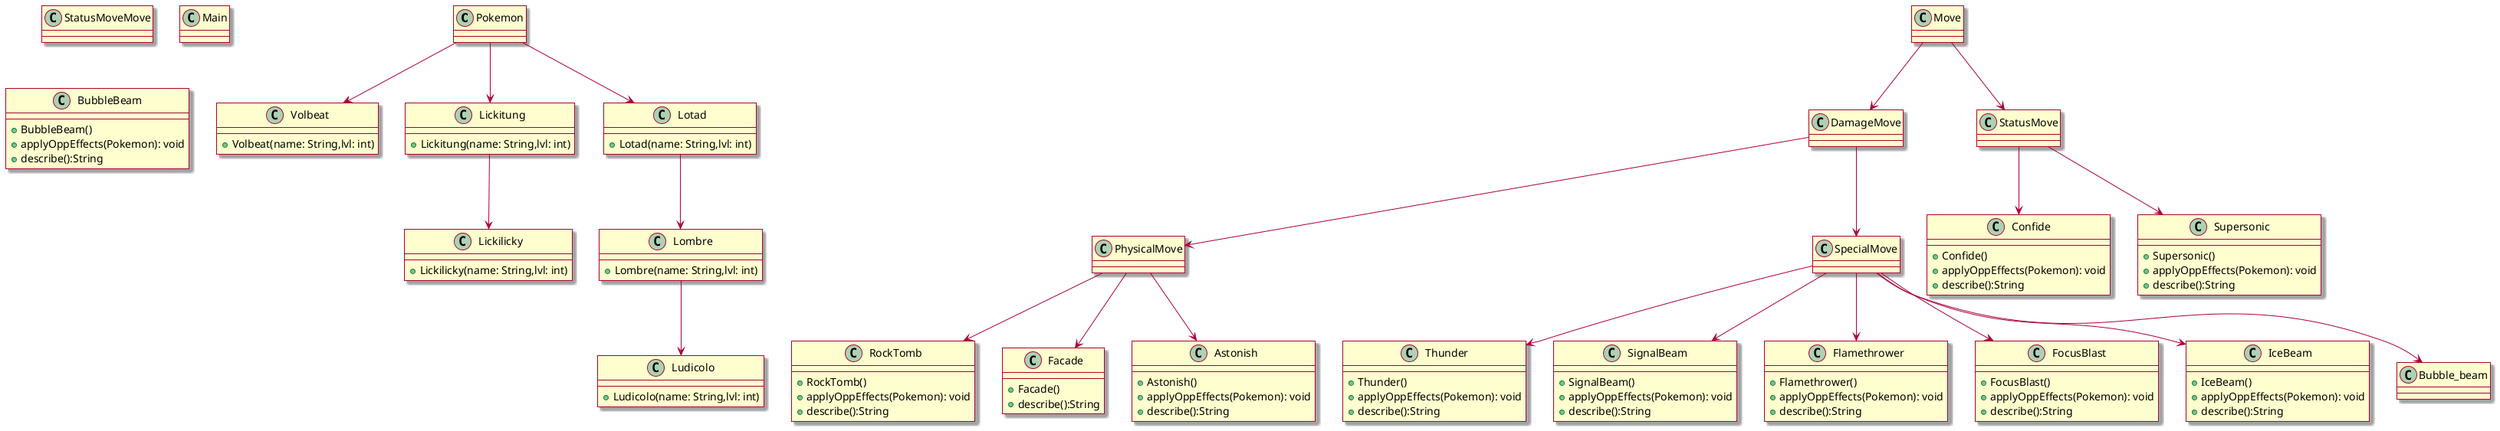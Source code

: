 @startuml
skin rose
class Pokemon {
}

class Volbeat {
    + Volbeat(name: String,lvl: int)
}

class Lickitung {
    + Lickitung(name: String,lvl: int)
}

class Lotad {
    + Lotad(name: String,lvl: int)
}

class Lickilicky {
    + Lickilicky(name: String,lvl: int)
}

class Lombre {
    + Lombre(name: String,lvl: int)
}

class Ludicolo {
    + Ludicolo(name: String,lvl: int)
}


Pokemon --> Volbeat
Pokemon --> Lickitung
Pokemon --> Lotad
Lickitung --> Lickilicky
Lotad --> Lombre
Lombre --> Ludicolo

class Move {
}

class PhysicalMove {
}

class SpecialMove {
}

class StatusMoveMove {
}

class Main {
}
class DamageMove{
}







Move --> DamageMove
DamageMove --> PhysicalMove
DamageMove --> SpecialMove
Move --> StatusMove

class Confide {
    + Confide()
    + applyOppEffects(Pokemon): void
    + describe():String
}
class Thunder {
    + Thunder()
    + applyOppEffects(Pokemon): void
    + describe():String
}
class SignalBeam {
    + SignalBeam()
    + applyOppEffects(Pokemon): void
    + describe():String
}
class RockTomb {
    + RockTomb()
    + applyOppEffects(Pokemon): void
    + describe():String
}
class Flamethrower {
    + Flamethrower()
    + applyOppEffects(Pokemon): void
    + describe():String
}
class Supersonic {
    + Supersonic()
    + applyOppEffects(Pokemon): void
    + describe():String
}
class FocusBlast {
    + FocusBlast()
    + applyOppEffects(Pokemon): void
    + describe():String
}
class IceBeam {
    + IceBeam()
    + applyOppEffects(Pokemon): void
    + describe():String
}
class Facade {
    + Facade()
    + describe():String
}
class BubbleBeam {
    + BubbleBeam()
    + applyOppEffects(Pokemon): void
    + describe():String
}
class Astonish {
    + Astonish()
    + applyOppEffects(Pokemon): void
    + describe():String
}

PhysicalMove --> Astonish
PhysicalMove --> Facade
PhysicalMove --> RockTomb
SpecialMove --> Bubble_beam
SpecialMove --> Flamethrower
SpecialMove --> FocusBlast
SpecialMove --> IceBeam
SpecialMove --> SignalBeam
SpecialMove --> Thunder
StatusMove --> Confide
StatusMove --> Supersonic
@enduml